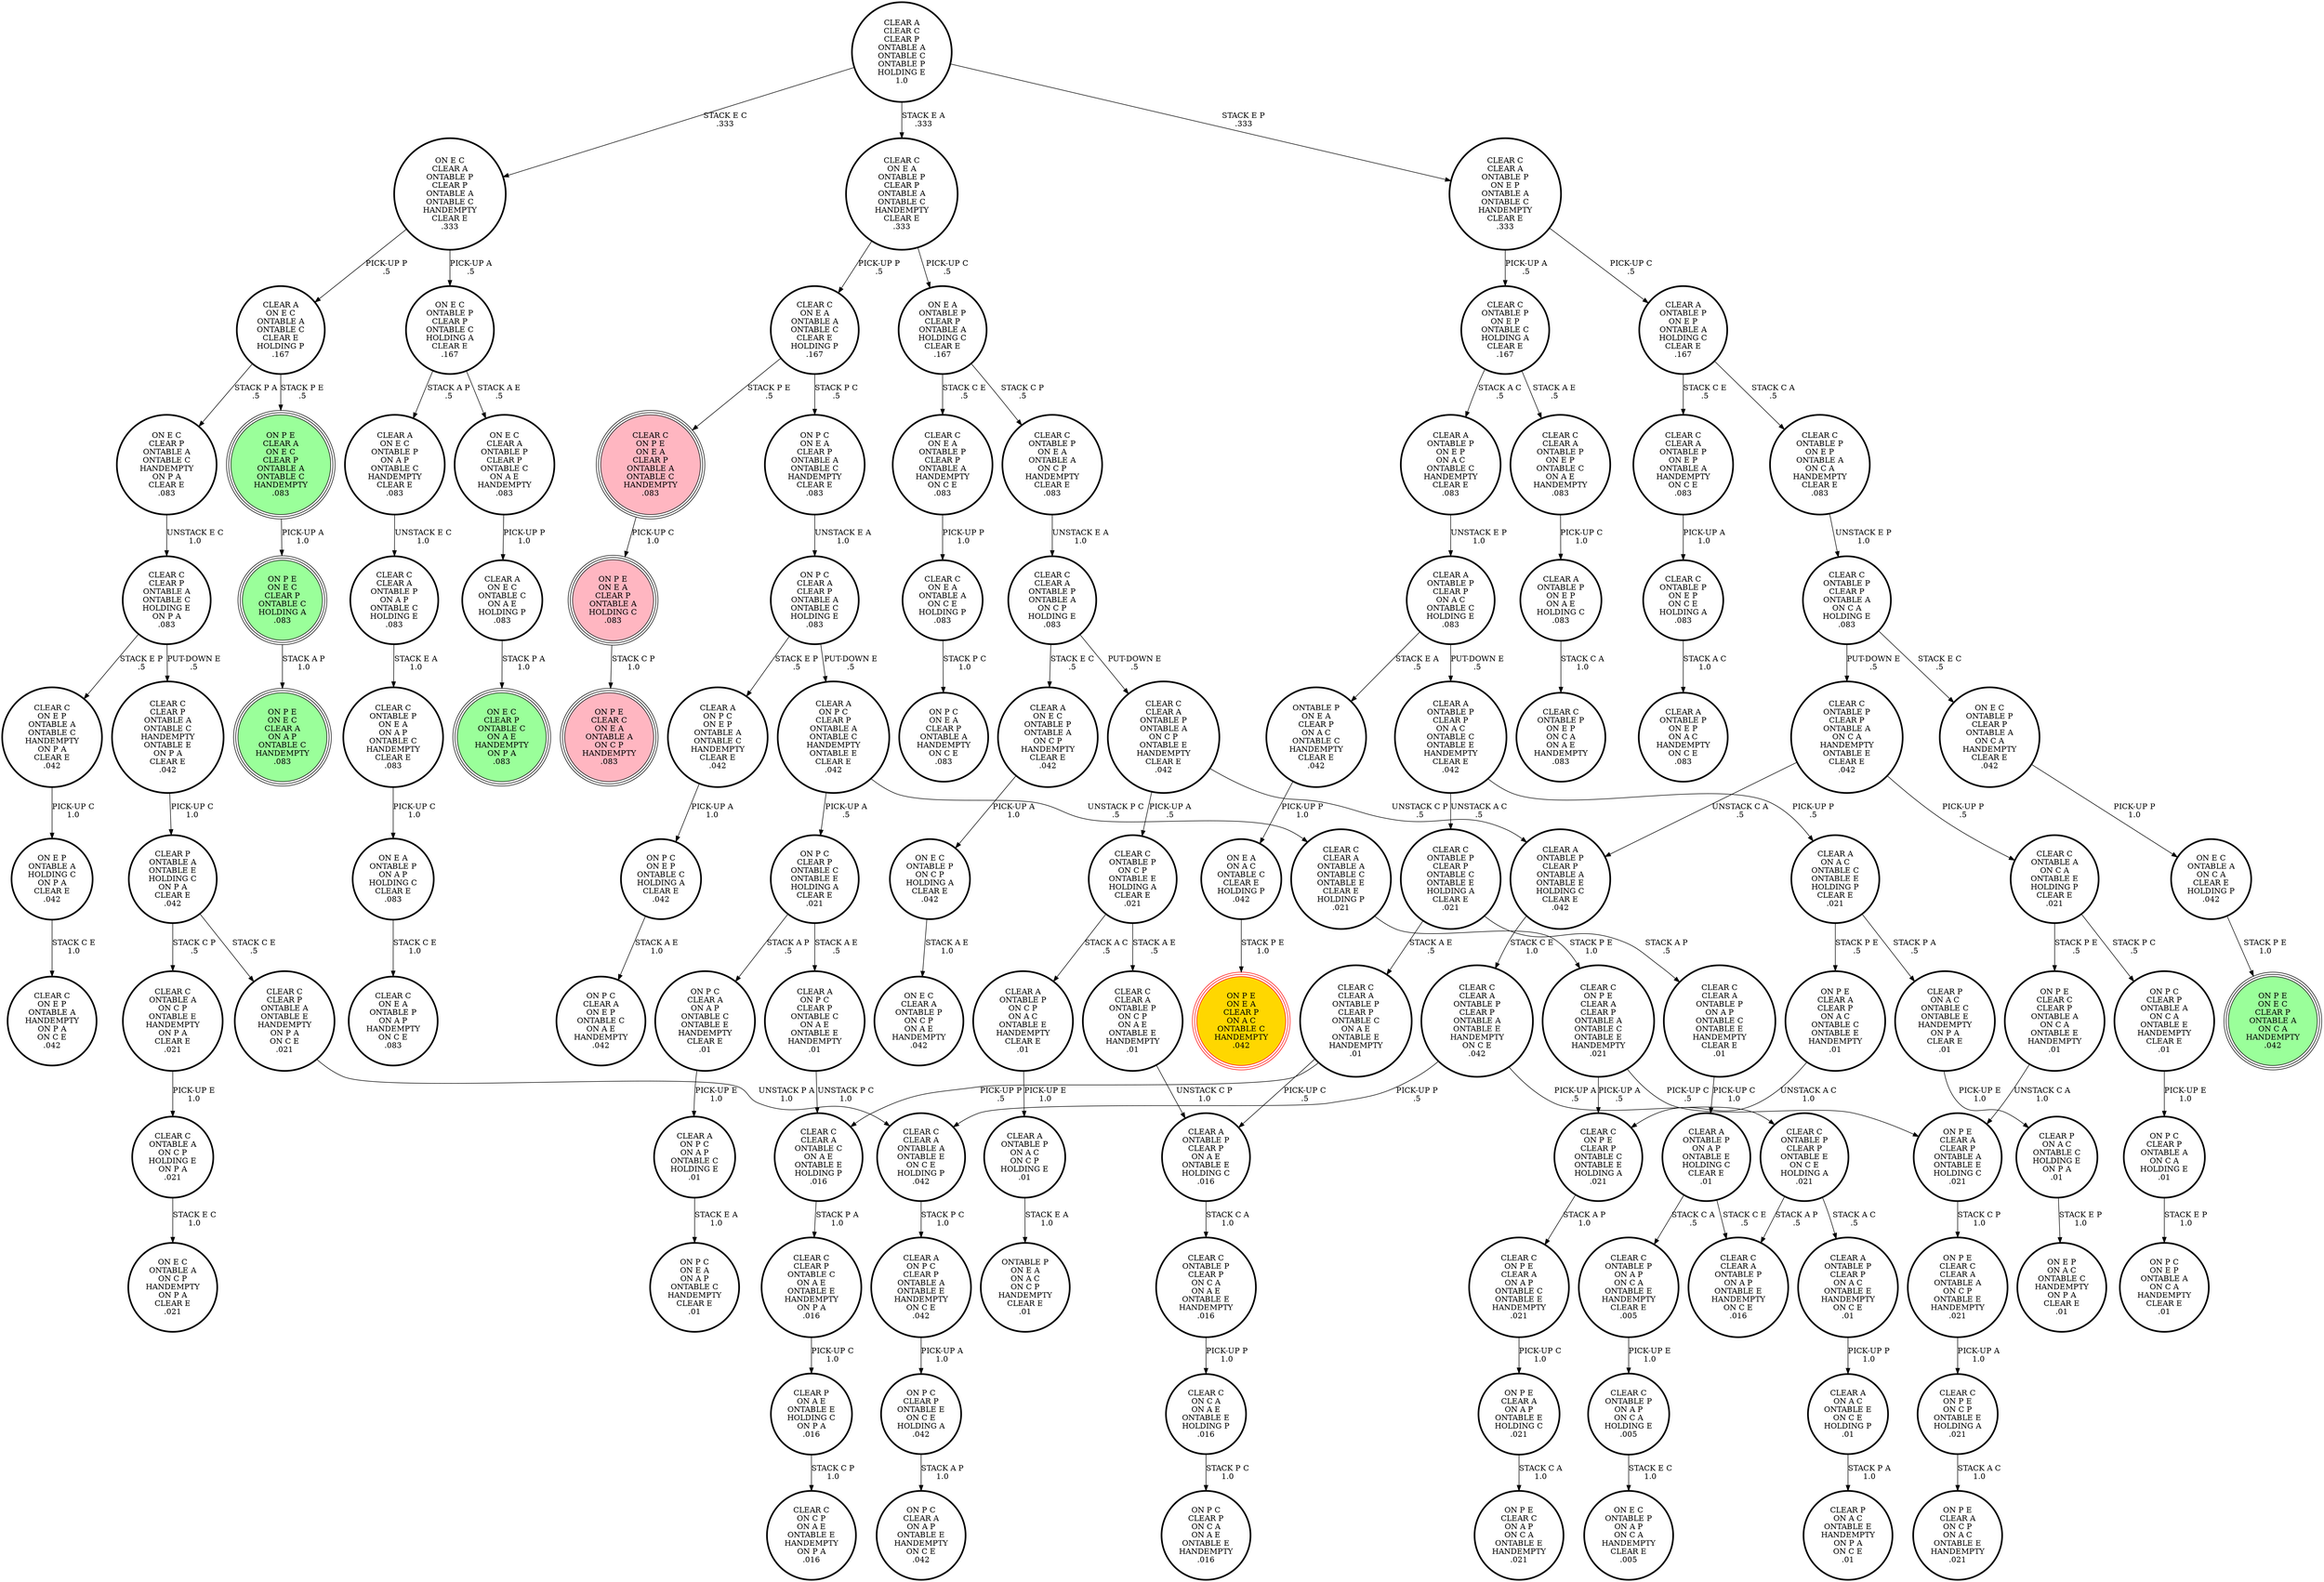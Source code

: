 digraph {
"CLEAR C\nONTABLE P\nON E P\nONTABLE C\nHOLDING A\nCLEAR E\n.167\n" -> "CLEAR A\nONTABLE P\nON E P\nON A C\nONTABLE C\nHANDEMPTY\nCLEAR E\n.083\n"[label="STACK A C\n.5\n"];
"CLEAR C\nONTABLE P\nON E P\nONTABLE C\nHOLDING A\nCLEAR E\n.167\n" -> "CLEAR C\nCLEAR A\nONTABLE P\nON E P\nONTABLE C\nON A E\nHANDEMPTY\n.083\n"[label="STACK A E\n.5\n"];
"CLEAR C\nCLEAR P\nONTABLE C\nON A E\nONTABLE E\nHANDEMPTY\nON P A\n.016\n" -> "CLEAR P\nON A E\nONTABLE E\nHOLDING C\nON P A\n.016\n"[label="PICK-UP C\n1.0\n"];
"ON E C\nCLEAR A\nONTABLE P\nCLEAR P\nONTABLE A\nONTABLE C\nHANDEMPTY\nCLEAR E\n.333\n" -> "CLEAR A\nON E C\nONTABLE A\nONTABLE C\nCLEAR E\nHOLDING P\n.167\n"[label="PICK-UP P\n.5\n"];
"ON E C\nCLEAR A\nONTABLE P\nCLEAR P\nONTABLE A\nONTABLE C\nHANDEMPTY\nCLEAR E\n.333\n" -> "ON E C\nONTABLE P\nCLEAR P\nONTABLE C\nHOLDING A\nCLEAR E\n.167\n"[label="PICK-UP A\n.5\n"];
"CLEAR A\nONTABLE P\nON E P\nONTABLE A\nHOLDING C\nCLEAR E\n.167\n" -> "CLEAR C\nCLEAR A\nONTABLE P\nON E P\nONTABLE A\nHANDEMPTY\nON C E\n.083\n"[label="STACK C E\n.5\n"];
"CLEAR A\nONTABLE P\nON E P\nONTABLE A\nHOLDING C\nCLEAR E\n.167\n" -> "CLEAR C\nONTABLE P\nON E P\nONTABLE A\nON C A\nHANDEMPTY\nCLEAR E\n.083\n"[label="STACK C A\n.5\n"];
"CLEAR C\nCLEAR A\nONTABLE P\nON E P\nONTABLE C\nON A E\nHANDEMPTY\n.083\n" -> "CLEAR A\nONTABLE P\nON E P\nON A E\nHOLDING C\n.083\n"[label="PICK-UP C\n1.0\n"];
"CLEAR C\nCLEAR P\nONTABLE A\nONTABLE C\nHANDEMPTY\nONTABLE E\nON P A\nCLEAR E\n.042\n" -> "CLEAR P\nONTABLE A\nONTABLE E\nHOLDING C\nON P A\nCLEAR E\n.042\n"[label="PICK-UP C\n1.0\n"];
"ON P E\nCLEAR A\nCLEAR P\nON A C\nONTABLE C\nONTABLE E\nHANDEMPTY\n.01\n" -> "CLEAR C\nON P E\nCLEAR P\nONTABLE C\nONTABLE E\nHOLDING A\n.021\n"[label="UNSTACK A C\n1.0\n"];
"CLEAR C\nONTABLE P\nON C P\nONTABLE E\nHOLDING A\nCLEAR E\n.021\n" -> "CLEAR C\nCLEAR A\nONTABLE P\nON C P\nON A E\nONTABLE E\nHANDEMPTY\n.01\n"[label="STACK A E\n.5\n"];
"CLEAR C\nONTABLE P\nON C P\nONTABLE E\nHOLDING A\nCLEAR E\n.021\n" -> "CLEAR A\nONTABLE P\nON C P\nON A C\nONTABLE E\nHANDEMPTY\nCLEAR E\n.01\n"[label="STACK A C\n.5\n"];
"CLEAR C\nONTABLE P\nON E P\nON C E\nHOLDING A\n.083\n" -> "CLEAR A\nONTABLE P\nON E P\nON A C\nHANDEMPTY\nON C E\n.083\n"[label="STACK A C\n1.0\n"];
"ON P E\nCLEAR A\nCLEAR P\nONTABLE A\nONTABLE E\nHOLDING C\n.021\n" -> "ON P E\nCLEAR C\nCLEAR A\nONTABLE A\nON C P\nONTABLE E\nHANDEMPTY\n.021\n"[label="STACK C P\n1.0\n"];
"CLEAR A\nONTABLE P\nCLEAR P\nON A E\nONTABLE E\nHOLDING C\n.016\n" -> "CLEAR C\nONTABLE P\nCLEAR P\nON C A\nON A E\nONTABLE E\nHANDEMPTY\n.016\n"[label="STACK C A\n1.0\n"];
"CLEAR A\nONTABLE P\nCLEAR P\nON A C\nONTABLE C\nHOLDING E\n.083\n" -> "ONTABLE P\nON E A\nCLEAR P\nON A C\nONTABLE C\nHANDEMPTY\nCLEAR E\n.042\n"[label="STACK E A\n.5\n"];
"CLEAR A\nONTABLE P\nCLEAR P\nON A C\nONTABLE C\nHOLDING E\n.083\n" -> "CLEAR A\nONTABLE P\nCLEAR P\nON A C\nONTABLE C\nONTABLE E\nHANDEMPTY\nCLEAR E\n.042\n"[label="PUT-DOWN E\n.5\n"];
"CLEAR C\nONTABLE A\nON C A\nONTABLE E\nHOLDING P\nCLEAR E\n.021\n" -> "ON P E\nCLEAR C\nCLEAR P\nONTABLE A\nON C A\nONTABLE E\nHANDEMPTY\n.01\n"[label="STACK P E\n.5\n"];
"CLEAR C\nONTABLE A\nON C A\nONTABLE E\nHOLDING P\nCLEAR E\n.021\n" -> "ON P C\nCLEAR P\nONTABLE A\nON C A\nONTABLE E\nHANDEMPTY\nCLEAR E\n.01\n"[label="STACK P C\n.5\n"];
"CLEAR C\nONTABLE P\nCLEAR P\nONTABLE E\nON C E\nHOLDING A\n.021\n" -> "CLEAR C\nCLEAR A\nONTABLE P\nON A P\nONTABLE E\nHANDEMPTY\nON C E\n.016\n"[label="STACK A P\n.5\n"];
"CLEAR C\nONTABLE P\nCLEAR P\nONTABLE E\nON C E\nHOLDING A\n.021\n" -> "CLEAR A\nONTABLE P\nCLEAR P\nON A C\nONTABLE E\nHANDEMPTY\nON C E\n.01\n"[label="STACK A C\n.5\n"];
"CLEAR C\nONTABLE P\nCLEAR P\nONTABLE A\nON C A\nHOLDING E\n.083\n" -> "ON E C\nONTABLE P\nCLEAR P\nONTABLE A\nON C A\nHANDEMPTY\nCLEAR E\n.042\n"[label="STACK E C\n.5\n"];
"CLEAR C\nONTABLE P\nCLEAR P\nONTABLE A\nON C A\nHOLDING E\n.083\n" -> "CLEAR C\nONTABLE P\nCLEAR P\nONTABLE A\nON C A\nHANDEMPTY\nONTABLE E\nCLEAR E\n.042\n"[label="PUT-DOWN E\n.5\n"];
"CLEAR C\nONTABLE A\nON C P\nHOLDING E\nON P A\n.021\n" -> "ON E C\nONTABLE A\nON C P\nHANDEMPTY\nON P A\nCLEAR E\n.021\n"[label="STACK E C\n1.0\n"];
"CLEAR C\nCLEAR A\nONTABLE P\nCLEAR P\nONTABLE C\nON A E\nONTABLE E\nHANDEMPTY\n.01\n" -> "CLEAR A\nONTABLE P\nCLEAR P\nON A E\nONTABLE E\nHOLDING C\n.016\n"[label="PICK-UP C\n.5\n"];
"CLEAR C\nCLEAR A\nONTABLE P\nCLEAR P\nONTABLE C\nON A E\nONTABLE E\nHANDEMPTY\n.01\n" -> "CLEAR C\nCLEAR A\nONTABLE C\nON A E\nONTABLE E\nHOLDING P\n.016\n"[label="PICK-UP P\n.5\n"];
"ON P C\nCLEAR P\nONTABLE C\nONTABLE E\nHOLDING A\nCLEAR E\n.021\n" -> "CLEAR A\nON P C\nCLEAR P\nONTABLE C\nON A E\nONTABLE E\nHANDEMPTY\n.01\n"[label="STACK A E\n.5\n"];
"ON P C\nCLEAR P\nONTABLE C\nONTABLE E\nHOLDING A\nCLEAR E\n.021\n" -> "ON P C\nCLEAR A\nON A P\nONTABLE C\nONTABLE E\nHANDEMPTY\nCLEAR E\n.01\n"[label="STACK A P\n.5\n"];
"CLEAR C\nCLEAR A\nONTABLE P\nON E P\nONTABLE A\nHANDEMPTY\nON C E\n.083\n" -> "CLEAR C\nONTABLE P\nON E P\nON C E\nHOLDING A\n.083\n"[label="PICK-UP A\n1.0\n"];
"CLEAR C\nONTABLE P\nCLEAR P\nONTABLE A\nON C A\nHANDEMPTY\nONTABLE E\nCLEAR E\n.042\n" -> "CLEAR A\nONTABLE P\nCLEAR P\nONTABLE A\nONTABLE E\nHOLDING C\nCLEAR E\n.042\n"[label="UNSTACK C A\n.5\n"];
"CLEAR C\nONTABLE P\nCLEAR P\nONTABLE A\nON C A\nHANDEMPTY\nONTABLE E\nCLEAR E\n.042\n" -> "CLEAR C\nONTABLE A\nON C A\nONTABLE E\nHOLDING P\nCLEAR E\n.021\n"[label="PICK-UP P\n.5\n"];
"ON P E\nON E C\nCLEAR P\nONTABLE C\nHOLDING A\n.083\n" -> "ON P E\nON E C\nCLEAR A\nON A P\nONTABLE C\nHANDEMPTY\n.083\n"[label="STACK A P\n1.0\n"];
"CLEAR A\nONTABLE P\nCLEAR P\nONTABLE A\nONTABLE E\nHOLDING C\nCLEAR E\n.042\n" -> "CLEAR C\nCLEAR A\nONTABLE P\nCLEAR P\nONTABLE A\nONTABLE E\nHANDEMPTY\nON C E\n.042\n"[label="STACK C E\n1.0\n"];
"CLEAR A\nONTABLE P\nON A P\nONTABLE E\nHOLDING C\nCLEAR E\n.01\n" -> "CLEAR C\nONTABLE P\nON A P\nON C A\nONTABLE E\nHANDEMPTY\nCLEAR E\n.005\n"[label="STACK C A\n.5\n"];
"CLEAR A\nONTABLE P\nON A P\nONTABLE E\nHOLDING C\nCLEAR E\n.01\n" -> "CLEAR C\nCLEAR A\nONTABLE P\nON A P\nONTABLE E\nHANDEMPTY\nON C E\n.016\n"[label="STACK C E\n.5\n"];
"CLEAR A\nONTABLE P\nCLEAR P\nON A C\nONTABLE C\nONTABLE E\nHANDEMPTY\nCLEAR E\n.042\n" -> "CLEAR C\nONTABLE P\nCLEAR P\nONTABLE C\nONTABLE E\nHOLDING A\nCLEAR E\n.021\n"[label="UNSTACK A C\n.5\n"];
"CLEAR A\nONTABLE P\nCLEAR P\nON A C\nONTABLE C\nONTABLE E\nHANDEMPTY\nCLEAR E\n.042\n" -> "CLEAR A\nON A C\nONTABLE C\nONTABLE E\nHOLDING P\nCLEAR E\n.021\n"[label="PICK-UP P\n.5\n"];
"ON E C\nONTABLE P\nCLEAR P\nONTABLE C\nHOLDING A\nCLEAR E\n.167\n" -> "CLEAR A\nON E C\nONTABLE P\nON A P\nONTABLE C\nHANDEMPTY\nCLEAR E\n.083\n"[label="STACK A P\n.5\n"];
"ON E C\nONTABLE P\nCLEAR P\nONTABLE C\nHOLDING A\nCLEAR E\n.167\n" -> "ON E C\nCLEAR A\nONTABLE P\nCLEAR P\nONTABLE C\nON A E\nHANDEMPTY\n.083\n"[label="STACK A E\n.5\n"];
"CLEAR C\nONTABLE P\nON A P\nON C A\nHOLDING E\n.005\n" -> "ON E C\nONTABLE P\nON A P\nON C A\nHANDEMPTY\nCLEAR E\n.005\n"[label="STACK E C\n1.0\n"];
"CLEAR A\nONTABLE P\nCLEAR P\nON A C\nONTABLE E\nHANDEMPTY\nON C E\n.01\n" -> "CLEAR A\nON A C\nONTABLE E\nON C E\nHOLDING P\n.01\n"[label="PICK-UP P\n1.0\n"];
"CLEAR C\nON E A\nONTABLE A\nONTABLE C\nCLEAR E\nHOLDING P\n.167\n" -> "CLEAR C\nON P E\nON E A\nCLEAR P\nONTABLE A\nONTABLE C\nHANDEMPTY\n.083\n"[label="STACK P E\n.5\n"];
"CLEAR C\nON E A\nONTABLE A\nONTABLE C\nCLEAR E\nHOLDING P\n.167\n" -> "ON P C\nON E A\nCLEAR P\nONTABLE A\nONTABLE C\nHANDEMPTY\nCLEAR E\n.083\n"[label="STACK P C\n.5\n"];
"ON P C\nCLEAR A\nON A P\nONTABLE C\nONTABLE E\nHANDEMPTY\nCLEAR E\n.01\n" -> "CLEAR A\nON P C\nON A P\nONTABLE C\nHOLDING E\n.01\n"[label="PICK-UP E\n1.0\n"];
"CLEAR C\nON P E\nON C P\nONTABLE E\nHOLDING A\n.021\n" -> "ON P E\nCLEAR A\nON C P\nON A C\nONTABLE E\nHANDEMPTY\n.021\n"[label="STACK A C\n1.0\n"];
"ON P E\nCLEAR A\nON A P\nONTABLE E\nHOLDING C\n.021\n" -> "ON P E\nCLEAR C\nON A P\nON C A\nONTABLE E\nHANDEMPTY\n.021\n"[label="STACK C A\n1.0\n"];
"CLEAR A\nON E C\nONTABLE P\nONTABLE A\nON C P\nHANDEMPTY\nCLEAR E\n.042\n" -> "ON E C\nONTABLE P\nON C P\nHOLDING A\nCLEAR E\n.042\n"[label="PICK-UP A\n1.0\n"];
"ON P E\nON E A\nCLEAR P\nONTABLE A\nHOLDING C\n.083\n" -> "ON P E\nCLEAR C\nON E A\nONTABLE A\nON C P\nHANDEMPTY\n.083\n"[label="STACK C P\n1.0\n"];
"CLEAR P\nONTABLE A\nONTABLE E\nHOLDING C\nON P A\nCLEAR E\n.042\n" -> "CLEAR C\nCLEAR P\nONTABLE A\nONTABLE E\nHANDEMPTY\nON P A\nON C E\n.021\n"[label="STACK C E\n.5\n"];
"CLEAR P\nONTABLE A\nONTABLE E\nHOLDING C\nON P A\nCLEAR E\n.042\n" -> "CLEAR C\nONTABLE A\nON C P\nONTABLE E\nHANDEMPTY\nON P A\nCLEAR E\n.021\n"[label="STACK C P\n.5\n"];
"CLEAR C\nON E A\nONTABLE P\nCLEAR P\nONTABLE A\nHANDEMPTY\nON C E\n.083\n" -> "CLEAR C\nON E A\nONTABLE A\nON C E\nHOLDING P\n.083\n"[label="PICK-UP P\n1.0\n"];
"CLEAR C\nCLEAR A\nONTABLE A\nONTABLE E\nON C E\nHOLDING P\n.042\n" -> "CLEAR A\nON P C\nCLEAR P\nONTABLE A\nONTABLE E\nHANDEMPTY\nON C E\n.042\n"[label="STACK P C\n1.0\n"];
"CLEAR C\nCLEAR A\nONTABLE P\nCLEAR P\nONTABLE A\nONTABLE E\nHANDEMPTY\nON C E\n.042\n" -> "CLEAR C\nCLEAR A\nONTABLE A\nONTABLE E\nON C E\nHOLDING P\n.042\n"[label="PICK-UP P\n.5\n"];
"CLEAR C\nCLEAR A\nONTABLE P\nCLEAR P\nONTABLE A\nONTABLE E\nHANDEMPTY\nON C E\n.042\n" -> "CLEAR C\nONTABLE P\nCLEAR P\nONTABLE E\nON C E\nHOLDING A\n.021\n"[label="PICK-UP A\n.5\n"];
"CLEAR C\nONTABLE P\nON A P\nON C A\nONTABLE E\nHANDEMPTY\nCLEAR E\n.005\n" -> "CLEAR C\nONTABLE P\nON A P\nON C A\nHOLDING E\n.005\n"[label="PICK-UP E\n1.0\n"];
"CLEAR A\nON P C\nON E P\nONTABLE A\nONTABLE C\nHANDEMPTY\nCLEAR E\n.042\n" -> "ON P C\nON E P\nONTABLE C\nHOLDING A\nCLEAR E\n.042\n"[label="PICK-UP A\n1.0\n"];
"CLEAR C\nCLEAR A\nONTABLE P\nONTABLE A\nON C P\nONTABLE E\nHANDEMPTY\nCLEAR E\n.042\n" -> "CLEAR A\nONTABLE P\nCLEAR P\nONTABLE A\nONTABLE E\nHOLDING C\nCLEAR E\n.042\n"[label="UNSTACK C P\n.5\n"];
"CLEAR C\nCLEAR A\nONTABLE P\nONTABLE A\nON C P\nONTABLE E\nHANDEMPTY\nCLEAR E\n.042\n" -> "CLEAR C\nONTABLE P\nON C P\nONTABLE E\nHOLDING A\nCLEAR E\n.021\n"[label="PICK-UP A\n.5\n"];
"CLEAR P\nON A E\nONTABLE E\nHOLDING C\nON P A\n.016\n" -> "CLEAR C\nON C P\nON A E\nONTABLE E\nHANDEMPTY\nON P A\n.016\n"[label="STACK C P\n1.0\n"];
"CLEAR C\nCLEAR P\nONTABLE A\nONTABLE C\nHOLDING E\nON P A\n.083\n" -> "CLEAR C\nCLEAR P\nONTABLE A\nONTABLE C\nHANDEMPTY\nONTABLE E\nON P A\nCLEAR E\n.042\n"[label="PUT-DOWN E\n.5\n"];
"CLEAR C\nCLEAR P\nONTABLE A\nONTABLE C\nHOLDING E\nON P A\n.083\n" -> "CLEAR C\nON E P\nONTABLE A\nONTABLE C\nHANDEMPTY\nON P A\nCLEAR E\n.042\n"[label="STACK E P\n.5\n"];
"CLEAR C\nON E P\nONTABLE A\nONTABLE C\nHANDEMPTY\nON P A\nCLEAR E\n.042\n" -> "ON E P\nONTABLE A\nHOLDING C\nON P A\nCLEAR E\n.042\n"[label="PICK-UP C\n1.0\n"];
"CLEAR C\nCLEAR A\nONTABLE P\nON C P\nON A E\nONTABLE E\nHANDEMPTY\n.01\n" -> "CLEAR A\nONTABLE P\nCLEAR P\nON A E\nONTABLE E\nHOLDING C\n.016\n"[label="UNSTACK C P\n1.0\n"];
"CLEAR A\nONTABLE P\nON C P\nON A C\nONTABLE E\nHANDEMPTY\nCLEAR E\n.01\n" -> "CLEAR A\nONTABLE P\nON A C\nON C P\nHOLDING E\n.01\n"[label="PICK-UP E\n1.0\n"];
"CLEAR C\nON P E\nCLEAR P\nONTABLE C\nONTABLE E\nHOLDING A\n.021\n" -> "CLEAR C\nON P E\nCLEAR A\nON A P\nONTABLE C\nONTABLE E\nHANDEMPTY\n.021\n"[label="STACK A P\n1.0\n"];
"ON P E\nCLEAR C\nCLEAR A\nONTABLE A\nON C P\nONTABLE E\nHANDEMPTY\n.021\n" -> "CLEAR C\nON P E\nON C P\nONTABLE E\nHOLDING A\n.021\n"[label="PICK-UP A\n1.0\n"];
"CLEAR A\nONTABLE P\nON E P\nON A E\nHOLDING C\n.083\n" -> "CLEAR C\nONTABLE P\nON E P\nON C A\nON A E\nHANDEMPTY\n.083\n"[label="STACK C A\n1.0\n"];
"CLEAR C\nONTABLE P\nON E A\nONTABLE A\nON C P\nHANDEMPTY\nCLEAR E\n.083\n" -> "CLEAR C\nCLEAR A\nONTABLE P\nONTABLE A\nON C P\nHOLDING E\n.083\n"[label="UNSTACK E A\n1.0\n"];
"CLEAR P\nON A C\nONTABLE C\nONTABLE E\nHANDEMPTY\nON P A\nCLEAR E\n.01\n" -> "CLEAR P\nON A C\nONTABLE C\nHOLDING E\nON P A\n.01\n"[label="PICK-UP E\n1.0\n"];
"ONTABLE P\nON E A\nCLEAR P\nON A C\nONTABLE C\nHANDEMPTY\nCLEAR E\n.042\n" -> "ON E A\nON A C\nONTABLE C\nCLEAR E\nHOLDING P\n.042\n"[label="PICK-UP P\n1.0\n"];
"CLEAR A\nONTABLE P\nON A C\nON C P\nHOLDING E\n.01\n" -> "ONTABLE P\nON E A\nON A C\nON C P\nHANDEMPTY\nCLEAR E\n.01\n"[label="STACK E A\n1.0\n"];
"ON E C\nONTABLE P\nON C P\nHOLDING A\nCLEAR E\n.042\n" -> "ON E C\nCLEAR A\nONTABLE P\nON C P\nON A E\nHANDEMPTY\n.042\n"[label="STACK A E\n1.0\n"];
"CLEAR A\nON E C\nONTABLE C\nON A E\nHOLDING P\n.083\n" -> "ON E C\nCLEAR P\nONTABLE C\nON A E\nHANDEMPTY\nON P A\n.083\n"[label="STACK P A\n1.0\n"];
"CLEAR C\nONTABLE P\nCLEAR P\nONTABLE C\nONTABLE E\nHOLDING A\nCLEAR E\n.021\n" -> "CLEAR C\nCLEAR A\nONTABLE P\nCLEAR P\nONTABLE C\nON A E\nONTABLE E\nHANDEMPTY\n.01\n"[label="STACK A E\n.5\n"];
"CLEAR C\nONTABLE P\nCLEAR P\nONTABLE C\nONTABLE E\nHOLDING A\nCLEAR E\n.021\n" -> "CLEAR C\nCLEAR A\nONTABLE P\nON A P\nONTABLE C\nONTABLE E\nHANDEMPTY\nCLEAR E\n.01\n"[label="STACK A P\n.5\n"];
"ON E C\nCLEAR P\nONTABLE A\nONTABLE C\nHANDEMPTY\nON P A\nCLEAR E\n.083\n" -> "CLEAR C\nCLEAR P\nONTABLE A\nONTABLE C\nHOLDING E\nON P A\n.083\n"[label="UNSTACK E C\n1.0\n"];
"ON E P\nONTABLE A\nHOLDING C\nON P A\nCLEAR E\n.042\n" -> "CLEAR C\nON E P\nONTABLE A\nHANDEMPTY\nON P A\nON C E\n.042\n"[label="STACK C E\n1.0\n"];
"ON P E\nCLEAR A\nON E C\nCLEAR P\nONTABLE A\nONTABLE C\nHANDEMPTY\n.083\n" -> "ON P E\nON E C\nCLEAR P\nONTABLE C\nHOLDING A\n.083\n"[label="PICK-UP A\n1.0\n"];
"CLEAR C\nON P E\nCLEAR A\nON A P\nONTABLE C\nONTABLE E\nHANDEMPTY\n.021\n" -> "ON P E\nCLEAR A\nON A P\nONTABLE E\nHOLDING C\n.021\n"[label="PICK-UP C\n1.0\n"];
"CLEAR C\nCLEAR P\nONTABLE A\nONTABLE E\nHANDEMPTY\nON P A\nON C E\n.021\n" -> "CLEAR C\nCLEAR A\nONTABLE A\nONTABLE E\nON C E\nHOLDING P\n.042\n"[label="UNSTACK P A\n1.0\n"];
"ON E A\nONTABLE P\nON A P\nHOLDING C\nCLEAR E\n.083\n" -> "CLEAR C\nON E A\nONTABLE P\nON A P\nHANDEMPTY\nON C E\n.083\n"[label="STACK C E\n1.0\n"];
"CLEAR C\nON E A\nONTABLE A\nON C E\nHOLDING P\n.083\n" -> "ON P C\nON E A\nCLEAR P\nONTABLE A\nHANDEMPTY\nON C E\n.083\n"[label="STACK P C\n1.0\n"];
"CLEAR C\nCLEAR A\nONTABLE P\nON A P\nONTABLE C\nHOLDING E\n.083\n" -> "CLEAR C\nONTABLE P\nON E A\nON A P\nONTABLE C\nHANDEMPTY\nCLEAR E\n.083\n"[label="STACK E A\n1.0\n"];
"CLEAR A\nON E C\nONTABLE A\nONTABLE C\nCLEAR E\nHOLDING P\n.167\n" -> "ON P E\nCLEAR A\nON E C\nCLEAR P\nONTABLE A\nONTABLE C\nHANDEMPTY\n.083\n"[label="STACK P E\n.5\n"];
"CLEAR A\nON E C\nONTABLE A\nONTABLE C\nCLEAR E\nHOLDING P\n.167\n" -> "ON E C\nCLEAR P\nONTABLE A\nONTABLE C\nHANDEMPTY\nON P A\nCLEAR E\n.083\n"[label="STACK P A\n.5\n"];
"ON P E\nCLEAR C\nCLEAR P\nONTABLE A\nON C A\nONTABLE E\nHANDEMPTY\n.01\n" -> "ON P E\nCLEAR A\nCLEAR P\nONTABLE A\nONTABLE E\nHOLDING C\n.021\n"[label="UNSTACK C A\n1.0\n"];
"ON P C\nCLEAR P\nONTABLE E\nON C E\nHOLDING A\n.042\n" -> "ON P C\nCLEAR A\nON A P\nONTABLE E\nHANDEMPTY\nON C E\n.042\n"[label="STACK A P\n1.0\n"];
"ON E C\nONTABLE P\nCLEAR P\nONTABLE A\nON C A\nHANDEMPTY\nCLEAR E\n.042\n" -> "ON E C\nONTABLE A\nON C A\nCLEAR E\nHOLDING P\n.042\n"[label="PICK-UP P\n1.0\n"];
"CLEAR C\nCLEAR A\nONTABLE P\nONTABLE A\nON C P\nHOLDING E\n.083\n" -> "CLEAR A\nON E C\nONTABLE P\nONTABLE A\nON C P\nHANDEMPTY\nCLEAR E\n.042\n"[label="STACK E C\n.5\n"];
"CLEAR C\nCLEAR A\nONTABLE P\nONTABLE A\nON C P\nHOLDING E\n.083\n" -> "CLEAR C\nCLEAR A\nONTABLE P\nONTABLE A\nON C P\nONTABLE E\nHANDEMPTY\nCLEAR E\n.042\n"[label="PUT-DOWN E\n.5\n"];
"ON P C\nCLEAR P\nONTABLE A\nON C A\nHOLDING E\n.01\n" -> "ON P C\nON E P\nONTABLE A\nON C A\nHANDEMPTY\nCLEAR E\n.01\n"[label="STACK E P\n1.0\n"];
"CLEAR C\nCLEAR A\nONTABLE C\nON A E\nONTABLE E\nHOLDING P\n.016\n" -> "CLEAR C\nCLEAR P\nONTABLE C\nON A E\nONTABLE E\nHANDEMPTY\nON P A\n.016\n"[label="STACK P A\n1.0\n"];
"CLEAR C\nON E A\nONTABLE P\nCLEAR P\nONTABLE A\nONTABLE C\nHANDEMPTY\nCLEAR E\n.333\n" -> "CLEAR C\nON E A\nONTABLE A\nONTABLE C\nCLEAR E\nHOLDING P\n.167\n"[label="PICK-UP P\n.5\n"];
"CLEAR C\nON E A\nONTABLE P\nCLEAR P\nONTABLE A\nONTABLE C\nHANDEMPTY\nCLEAR E\n.333\n" -> "ON E A\nONTABLE P\nCLEAR P\nONTABLE A\nHOLDING C\nCLEAR E\n.167\n"[label="PICK-UP C\n.5\n"];
"CLEAR A\nONTABLE P\nON E P\nON A C\nONTABLE C\nHANDEMPTY\nCLEAR E\n.083\n" -> "CLEAR A\nONTABLE P\nCLEAR P\nON A C\nONTABLE C\nHOLDING E\n.083\n"[label="UNSTACK E P\n1.0\n"];
"CLEAR C\nON P E\nON E A\nCLEAR P\nONTABLE A\nONTABLE C\nHANDEMPTY\n.083\n" -> "ON P E\nON E A\nCLEAR P\nONTABLE A\nHOLDING C\n.083\n"[label="PICK-UP C\n1.0\n"];
"ON E A\nONTABLE P\nCLEAR P\nONTABLE A\nHOLDING C\nCLEAR E\n.167\n" -> "CLEAR C\nONTABLE P\nON E A\nONTABLE A\nON C P\nHANDEMPTY\nCLEAR E\n.083\n"[label="STACK C P\n.5\n"];
"ON E A\nONTABLE P\nCLEAR P\nONTABLE A\nHOLDING C\nCLEAR E\n.167\n" -> "CLEAR C\nON E A\nONTABLE P\nCLEAR P\nONTABLE A\nHANDEMPTY\nON C E\n.083\n"[label="STACK C E\n.5\n"];
"CLEAR P\nON A C\nONTABLE C\nHOLDING E\nON P A\n.01\n" -> "ON E P\nON A C\nONTABLE C\nHANDEMPTY\nON P A\nCLEAR E\n.01\n"[label="STACK E P\n1.0\n"];
"ON P C\nON E A\nCLEAR P\nONTABLE A\nONTABLE C\nHANDEMPTY\nCLEAR E\n.083\n" -> "ON P C\nCLEAR A\nCLEAR P\nONTABLE A\nONTABLE C\nHOLDING E\n.083\n"[label="UNSTACK E A\n1.0\n"];
"CLEAR A\nON P C\nCLEAR P\nONTABLE A\nONTABLE C\nHANDEMPTY\nONTABLE E\nCLEAR E\n.042\n" -> "CLEAR C\nCLEAR A\nONTABLE A\nONTABLE C\nONTABLE E\nCLEAR E\nHOLDING P\n.021\n"[label="UNSTACK P C\n.5\n"];
"CLEAR A\nON P C\nCLEAR P\nONTABLE A\nONTABLE C\nHANDEMPTY\nONTABLE E\nCLEAR E\n.042\n" -> "ON P C\nCLEAR P\nONTABLE C\nONTABLE E\nHOLDING A\nCLEAR E\n.021\n"[label="PICK-UP A\n.5\n"];
"CLEAR C\nCLEAR A\nONTABLE P\nON A P\nONTABLE C\nONTABLE E\nHANDEMPTY\nCLEAR E\n.01\n" -> "CLEAR A\nONTABLE P\nON A P\nONTABLE E\nHOLDING C\nCLEAR E\n.01\n"[label="PICK-UP C\n1.0\n"];
"CLEAR A\nON A C\nONTABLE E\nON C E\nHOLDING P\n.01\n" -> "CLEAR P\nON A C\nONTABLE E\nHANDEMPTY\nON P A\nON C E\n.01\n"[label="STACK P A\n1.0\n"];
"ON E C\nCLEAR A\nONTABLE P\nCLEAR P\nONTABLE C\nON A E\nHANDEMPTY\n.083\n" -> "CLEAR A\nON E C\nONTABLE C\nON A E\nHOLDING P\n.083\n"[label="PICK-UP P\n1.0\n"];
"CLEAR A\nON P C\nCLEAR P\nONTABLE C\nON A E\nONTABLE E\nHANDEMPTY\n.01\n" -> "CLEAR C\nCLEAR A\nONTABLE C\nON A E\nONTABLE E\nHOLDING P\n.016\n"[label="UNSTACK P C\n1.0\n"];
"CLEAR C\nON C A\nON A E\nONTABLE E\nHOLDING P\n.016\n" -> "ON P C\nCLEAR P\nON C A\nON A E\nONTABLE E\nHANDEMPTY\n.016\n"[label="STACK P C\n1.0\n"];
"CLEAR C\nCLEAR A\nONTABLE A\nONTABLE C\nONTABLE E\nCLEAR E\nHOLDING P\n.021\n" -> "CLEAR C\nON P E\nCLEAR A\nCLEAR P\nONTABLE A\nONTABLE C\nONTABLE E\nHANDEMPTY\n.021\n"[label="STACK P E\n1.0\n"];
"CLEAR A\nCLEAR C\nCLEAR P\nONTABLE A\nONTABLE C\nONTABLE P\nHOLDING E\n1.0\n" -> "CLEAR C\nON E A\nONTABLE P\nCLEAR P\nONTABLE A\nONTABLE C\nHANDEMPTY\nCLEAR E\n.333\n"[label="STACK E A\n.333\n"];
"CLEAR A\nCLEAR C\nCLEAR P\nONTABLE A\nONTABLE C\nONTABLE P\nHOLDING E\n1.0\n" -> "ON E C\nCLEAR A\nONTABLE P\nCLEAR P\nONTABLE A\nONTABLE C\nHANDEMPTY\nCLEAR E\n.333\n"[label="STACK E C\n.333\n"];
"CLEAR A\nCLEAR C\nCLEAR P\nONTABLE A\nONTABLE C\nONTABLE P\nHOLDING E\n1.0\n" -> "CLEAR C\nCLEAR A\nONTABLE P\nON E P\nONTABLE A\nONTABLE C\nHANDEMPTY\nCLEAR E\n.333\n"[label="STACK E P\n.333\n"];
"CLEAR A\nON P C\nON A P\nONTABLE C\nHOLDING E\n.01\n" -> "ON P C\nON E A\nON A P\nONTABLE C\nHANDEMPTY\nCLEAR E\n.01\n"[label="STACK E A\n1.0\n"];
"ON E C\nONTABLE A\nON C A\nCLEAR E\nHOLDING P\n.042\n" -> "ON P E\nON E C\nCLEAR P\nONTABLE A\nON C A\nHANDEMPTY\n.042\n"[label="STACK P E\n1.0\n"];
"ON E A\nON A C\nONTABLE C\nCLEAR E\nHOLDING P\n.042\n" -> "ON P E\nON E A\nCLEAR P\nON A C\nONTABLE C\nHANDEMPTY\n.042\n"[label="STACK P E\n1.0\n"];
"CLEAR C\nONTABLE P\nON E P\nONTABLE A\nON C A\nHANDEMPTY\nCLEAR E\n.083\n" -> "CLEAR C\nONTABLE P\nCLEAR P\nONTABLE A\nON C A\nHOLDING E\n.083\n"[label="UNSTACK E P\n1.0\n"];
"CLEAR C\nONTABLE A\nON C P\nONTABLE E\nHANDEMPTY\nON P A\nCLEAR E\n.021\n" -> "CLEAR C\nONTABLE A\nON C P\nHOLDING E\nON P A\n.021\n"[label="PICK-UP E\n1.0\n"];
"CLEAR C\nONTABLE P\nON E A\nON A P\nONTABLE C\nHANDEMPTY\nCLEAR E\n.083\n" -> "ON E A\nONTABLE P\nON A P\nHOLDING C\nCLEAR E\n.083\n"[label="PICK-UP C\n1.0\n"];
"CLEAR C\nCLEAR A\nONTABLE P\nON E P\nONTABLE A\nONTABLE C\nHANDEMPTY\nCLEAR E\n.333\n" -> "CLEAR A\nONTABLE P\nON E P\nONTABLE A\nHOLDING C\nCLEAR E\n.167\n"[label="PICK-UP C\n.5\n"];
"CLEAR C\nCLEAR A\nONTABLE P\nON E P\nONTABLE A\nONTABLE C\nHANDEMPTY\nCLEAR E\n.333\n" -> "CLEAR C\nONTABLE P\nON E P\nONTABLE C\nHOLDING A\nCLEAR E\n.167\n"[label="PICK-UP A\n.5\n"];
"ON P C\nON E P\nONTABLE C\nHOLDING A\nCLEAR E\n.042\n" -> "ON P C\nCLEAR A\nON E P\nONTABLE C\nON A E\nHANDEMPTY\n.042\n"[label="STACK A E\n1.0\n"];
"CLEAR A\nON P C\nCLEAR P\nONTABLE A\nONTABLE E\nHANDEMPTY\nON C E\n.042\n" -> "ON P C\nCLEAR P\nONTABLE E\nON C E\nHOLDING A\n.042\n"[label="PICK-UP A\n1.0\n"];
"ON P C\nCLEAR A\nCLEAR P\nONTABLE A\nONTABLE C\nHOLDING E\n.083\n" -> "CLEAR A\nON P C\nON E P\nONTABLE A\nONTABLE C\nHANDEMPTY\nCLEAR E\n.042\n"[label="STACK E P\n.5\n"];
"ON P C\nCLEAR A\nCLEAR P\nONTABLE A\nONTABLE C\nHOLDING E\n.083\n" -> "CLEAR A\nON P C\nCLEAR P\nONTABLE A\nONTABLE C\nHANDEMPTY\nONTABLE E\nCLEAR E\n.042\n"[label="PUT-DOWN E\n.5\n"];
"CLEAR A\nON E C\nONTABLE P\nON A P\nONTABLE C\nHANDEMPTY\nCLEAR E\n.083\n" -> "CLEAR C\nCLEAR A\nONTABLE P\nON A P\nONTABLE C\nHOLDING E\n.083\n"[label="UNSTACK E C\n1.0\n"];
"ON P C\nCLEAR P\nONTABLE A\nON C A\nONTABLE E\nHANDEMPTY\nCLEAR E\n.01\n" -> "ON P C\nCLEAR P\nONTABLE A\nON C A\nHOLDING E\n.01\n"[label="PICK-UP E\n1.0\n"];
"CLEAR C\nON P E\nCLEAR A\nCLEAR P\nONTABLE A\nONTABLE C\nONTABLE E\nHANDEMPTY\n.021\n" -> "CLEAR C\nON P E\nCLEAR P\nONTABLE C\nONTABLE E\nHOLDING A\n.021\n"[label="PICK-UP A\n.5\n"];
"CLEAR C\nON P E\nCLEAR A\nCLEAR P\nONTABLE A\nONTABLE C\nONTABLE E\nHANDEMPTY\n.021\n" -> "ON P E\nCLEAR A\nCLEAR P\nONTABLE A\nONTABLE E\nHOLDING C\n.021\n"[label="PICK-UP C\n.5\n"];
"CLEAR A\nON A C\nONTABLE C\nONTABLE E\nHOLDING P\nCLEAR E\n.021\n" -> "ON P E\nCLEAR A\nCLEAR P\nON A C\nONTABLE C\nONTABLE E\nHANDEMPTY\n.01\n"[label="STACK P E\n.5\n"];
"CLEAR A\nON A C\nONTABLE C\nONTABLE E\nHOLDING P\nCLEAR E\n.021\n" -> "CLEAR P\nON A C\nONTABLE C\nONTABLE E\nHANDEMPTY\nON P A\nCLEAR E\n.01\n"[label="STACK P A\n.5\n"];
"CLEAR C\nONTABLE P\nCLEAR P\nON C A\nON A E\nONTABLE E\nHANDEMPTY\n.016\n" -> "CLEAR C\nON C A\nON A E\nONTABLE E\nHOLDING P\n.016\n"[label="PICK-UP P\n1.0\n"];
"ON E P\nON A C\nONTABLE C\nHANDEMPTY\nON P A\nCLEAR E\n.01\n" [shape=circle, penwidth=3];
"CLEAR P\nON A C\nONTABLE E\nHANDEMPTY\nON P A\nON C E\n.01\n" [shape=circle, penwidth=3];
"ON P E\nON E C\nCLEAR A\nON A P\nONTABLE C\nHANDEMPTY\n.083\n" [shape=circle, style=filled, fillcolor=palegreen1, peripheries=3];
"ON P E\nCLEAR C\nON A P\nON C A\nONTABLE E\nHANDEMPTY\n.021\n" [shape=circle, penwidth=3];
"CLEAR C\nONTABLE P\nON E P\nON C A\nON A E\nHANDEMPTY\n.083\n" [shape=circle, penwidth=3];
"ON P C\nON E P\nONTABLE A\nON C A\nHANDEMPTY\nCLEAR E\n.01\n" [shape=circle, penwidth=3];
"ON P C\nON E A\nCLEAR P\nONTABLE A\nHANDEMPTY\nON C E\n.083\n" [shape=circle, penwidth=3];
"ON P C\nCLEAR A\nON A P\nONTABLE E\nHANDEMPTY\nON C E\n.042\n" [shape=circle, penwidth=3];
"CLEAR C\nON E A\nONTABLE P\nON A P\nHANDEMPTY\nON C E\n.083\n" [shape=circle, penwidth=3];
"ON P E\nCLEAR C\nON E A\nONTABLE A\nON C P\nHANDEMPTY\n.083\n" [shape=circle, style=filled, fillcolor=lightpink, peripheries=3];
"CLEAR A\nONTABLE P\nON E P\nON A C\nHANDEMPTY\nON C E\n.083\n" [shape=circle, penwidth=3];
"ON P E\nCLEAR A\nON C P\nON A C\nONTABLE E\nHANDEMPTY\n.021\n" [shape=circle, penwidth=3];
"CLEAR C\nON E P\nONTABLE A\nHANDEMPTY\nON P A\nON C E\n.042\n" [shape=circle, penwidth=3];
"ON E C\nCLEAR A\nONTABLE P\nON C P\nON A E\nHANDEMPTY\n.042\n" [shape=circle, penwidth=3];
"CLEAR C\nON C P\nON A E\nONTABLE E\nHANDEMPTY\nON P A\n.016\n" [shape=circle, penwidth=3];
"ON P C\nON E A\nON A P\nONTABLE C\nHANDEMPTY\nCLEAR E\n.01\n" [shape=circle, penwidth=3];
"CLEAR C\nCLEAR A\nONTABLE P\nON A P\nONTABLE E\nHANDEMPTY\nON C E\n.016\n" [shape=circle, penwidth=3];
"ON P C\nCLEAR A\nON E P\nONTABLE C\nON A E\nHANDEMPTY\n.042\n" [shape=circle, penwidth=3];
"ONTABLE P\nON E A\nON A C\nON C P\nHANDEMPTY\nCLEAR E\n.01\n" [shape=circle, penwidth=3];
"ON E C\nONTABLE P\nON A P\nON C A\nHANDEMPTY\nCLEAR E\n.005\n" [shape=circle, penwidth=3];
"ON P E\nON E C\nCLEAR P\nONTABLE A\nON C A\nHANDEMPTY\n.042\n" [shape=circle, style=filled, fillcolor=palegreen1, peripheries=3];
"ON E C\nONTABLE A\nON C P\nHANDEMPTY\nON P A\nCLEAR E\n.021\n" [shape=circle, penwidth=3];
"ON E C\nCLEAR P\nONTABLE C\nON A E\nHANDEMPTY\nON P A\n.083\n" [shape=circle, style=filled, fillcolor=palegreen1, peripheries=3];
"ON P E\nON E A\nCLEAR P\nON A C\nONTABLE C\nHANDEMPTY\n.042\n" [shape=circle, style=filled color=red, fillcolor=gold, peripheries=3];
"ON P C\nCLEAR P\nON C A\nON A E\nONTABLE E\nHANDEMPTY\n.016\n" [shape=circle, penwidth=3];
"CLEAR A\nCLEAR C\nCLEAR P\nONTABLE A\nONTABLE C\nONTABLE P\nHOLDING E\n1.0\n" [shape=circle, penwidth=3];
"ON E P\nON A C\nONTABLE C\nHANDEMPTY\nON P A\nCLEAR E\n.01\n" [shape=circle, penwidth=3];
"CLEAR A\nONTABLE P\nON A C\nON C P\nHOLDING E\n.01\n" [shape=circle, penwidth=3];
"CLEAR P\nON A C\nONTABLE E\nHANDEMPTY\nON P A\nON C E\n.01\n" [shape=circle, penwidth=3];
"ON P E\nON E C\nCLEAR A\nON A P\nONTABLE C\nHANDEMPTY\n.083\n" [shape=circle, style=filled, fillcolor=palegreen1, peripheries=3];
"CLEAR A\nON E C\nONTABLE A\nONTABLE C\nCLEAR E\nHOLDING P\n.167\n" [shape=circle, penwidth=3];
"ON P E\nCLEAR C\nON A P\nON C A\nONTABLE E\nHANDEMPTY\n.021\n" [shape=circle, penwidth=3];
"ON P C\nON E A\nCLEAR P\nONTABLE A\nONTABLE C\nHANDEMPTY\nCLEAR E\n.083\n" [shape=circle, penwidth=3];
"CLEAR A\nONTABLE P\nON A P\nONTABLE E\nHOLDING C\nCLEAR E\n.01\n" [shape=circle, penwidth=3];
"CLEAR C\nON P E\nCLEAR A\nON A P\nONTABLE C\nONTABLE E\nHANDEMPTY\n.021\n" [shape=circle, penwidth=3];
"CLEAR A\nON A C\nONTABLE E\nON C E\nHOLDING P\n.01\n" [shape=circle, penwidth=3];
"CLEAR A\nON E C\nONTABLE P\nON A P\nONTABLE C\nHANDEMPTY\nCLEAR E\n.083\n" [shape=circle, penwidth=3];
"CLEAR A\nON E C\nONTABLE C\nON A E\nHOLDING P\n.083\n" [shape=circle, penwidth=3];
"CLEAR C\nONTABLE P\nON E P\nON C A\nON A E\nHANDEMPTY\n.083\n" [shape=circle, penwidth=3];
"CLEAR C\nONTABLE P\nCLEAR P\nON C A\nON A E\nONTABLE E\nHANDEMPTY\n.016\n" [shape=circle, penwidth=3];
"ON P C\nCLEAR A\nON A P\nONTABLE C\nONTABLE E\nHANDEMPTY\nCLEAR E\n.01\n" [shape=circle, penwidth=3];
"CLEAR C\nCLEAR P\nONTABLE A\nONTABLE C\nHANDEMPTY\nONTABLE E\nON P A\nCLEAR E\n.042\n" [shape=circle, penwidth=3];
"ON P E\nCLEAR C\nCLEAR P\nONTABLE A\nON C A\nONTABLE E\nHANDEMPTY\n.01\n" [shape=circle, penwidth=3];
"CLEAR C\nON C A\nON A E\nONTABLE E\nHOLDING P\n.016\n" [shape=circle, penwidth=3];
"CLEAR A\nON P C\nCLEAR P\nONTABLE C\nON A E\nONTABLE E\nHANDEMPTY\n.01\n" [shape=circle, penwidth=3];
"CLEAR C\nONTABLE P\nON E P\nONTABLE A\nON C A\nHANDEMPTY\nCLEAR E\n.083\n" [shape=circle, penwidth=3];
"ON P C\nON E P\nONTABLE A\nON C A\nHANDEMPTY\nCLEAR E\n.01\n" [shape=circle, penwidth=3];
"ON E C\nONTABLE A\nON C A\nCLEAR E\nHOLDING P\n.042\n" [shape=circle, penwidth=3];
"CLEAR C\nONTABLE P\nCLEAR P\nONTABLE C\nONTABLE E\nHOLDING A\nCLEAR E\n.021\n" [shape=circle, penwidth=3];
"CLEAR C\nCLEAR P\nONTABLE A\nONTABLE C\nHOLDING E\nON P A\n.083\n" [shape=circle, penwidth=3];
"CLEAR C\nCLEAR A\nONTABLE A\nONTABLE C\nONTABLE E\nCLEAR E\nHOLDING P\n.021\n" [shape=circle, penwidth=3];
"CLEAR C\nON E A\nONTABLE P\nCLEAR P\nONTABLE A\nONTABLE C\nHANDEMPTY\nCLEAR E\n.333\n" [shape=circle, penwidth=3];
"CLEAR C\nON P E\nON C P\nONTABLE E\nHOLDING A\n.021\n" [shape=circle, penwidth=3];
"CLEAR C\nONTABLE P\nCLEAR P\nONTABLE A\nON C A\nHANDEMPTY\nONTABLE E\nCLEAR E\n.042\n" [shape=circle, penwidth=3];
"ON P C\nON E A\nCLEAR P\nONTABLE A\nHANDEMPTY\nON C E\n.083\n" [shape=circle, penwidth=3];
"CLEAR P\nON A C\nONTABLE C\nHOLDING E\nON P A\n.01\n" [shape=circle, penwidth=3];
"CLEAR A\nON P C\nCLEAR P\nONTABLE A\nONTABLE C\nHANDEMPTY\nONTABLE E\nCLEAR E\n.042\n" [shape=circle, penwidth=3];
"ON E P\nONTABLE A\nHOLDING C\nON P A\nCLEAR E\n.042\n" [shape=circle, penwidth=3];
"ON P C\nCLEAR A\nON A P\nONTABLE E\nHANDEMPTY\nON C E\n.042\n" [shape=circle, penwidth=3];
"CLEAR C\nON E A\nONTABLE P\nON A P\nHANDEMPTY\nON C E\n.083\n" [shape=circle, penwidth=3];
"CLEAR P\nON A E\nONTABLE E\nHOLDING C\nON P A\n.016\n" [shape=circle, penwidth=3];
"CLEAR A\nONTABLE P\nON E P\nONTABLE A\nHOLDING C\nCLEAR E\n.167\n" [shape=circle, penwidth=3];
"CLEAR C\nONTABLE P\nCLEAR P\nONTABLE E\nON C E\nHOLDING A\n.021\n" [shape=circle, penwidth=3];
"CLEAR C\nONTABLE P\nON E P\nONTABLE C\nHOLDING A\nCLEAR E\n.167\n" [shape=circle, penwidth=3];
"ON P E\nCLEAR A\nCLEAR P\nONTABLE A\nONTABLE E\nHOLDING C\n.021\n" [shape=circle, penwidth=3];
"CLEAR A\nONTABLE P\nON E P\nON A C\nONTABLE C\nHANDEMPTY\nCLEAR E\n.083\n" [shape=circle, penwidth=3];
"CLEAR C\nCLEAR A\nONTABLE P\nON E P\nONTABLE C\nON A E\nHANDEMPTY\n.083\n" [shape=circle, penwidth=3];
"CLEAR C\nCLEAR A\nONTABLE P\nON A P\nONTABLE C\nHOLDING E\n.083\n" [shape=circle, penwidth=3];
"CLEAR C\nCLEAR A\nONTABLE A\nONTABLE E\nON C E\nHOLDING P\n.042\n" [shape=circle, penwidth=3];
"ON P E\nCLEAR A\nCLEAR P\nON A C\nONTABLE C\nONTABLE E\nHANDEMPTY\n.01\n" [shape=circle, penwidth=3];
"ON P C\nCLEAR A\nCLEAR P\nONTABLE A\nONTABLE C\nHOLDING E\n.083\n" [shape=circle, penwidth=3];
"CLEAR C\nON E P\nONTABLE A\nONTABLE C\nHANDEMPTY\nON P A\nCLEAR E\n.042\n" [shape=circle, penwidth=3];
"CLEAR C\nONTABLE A\nON C P\nHOLDING E\nON P A\n.021\n" [shape=circle, penwidth=3];
"CLEAR C\nON E A\nONTABLE A\nON C E\nHOLDING P\n.083\n" [shape=circle, penwidth=3];
"CLEAR C\nON P E\nCLEAR P\nONTABLE C\nONTABLE E\nHOLDING A\n.021\n" [shape=circle, penwidth=3];
"ON P E\nCLEAR C\nCLEAR A\nONTABLE A\nON C P\nONTABLE E\nHANDEMPTY\n.021\n" [shape=circle, penwidth=3];
"ON P C\nON E P\nONTABLE C\nHOLDING A\nCLEAR E\n.042\n" [shape=circle, penwidth=3];
"CLEAR A\nON A C\nONTABLE C\nONTABLE E\nHOLDING P\nCLEAR E\n.021\n" [shape=circle, penwidth=3];
"ON P E\nCLEAR C\nON E A\nONTABLE A\nON C P\nHANDEMPTY\n.083\n" [shape=circle, style=filled, fillcolor=lightpink, peripheries=3];
"CLEAR A\nONTABLE P\nON E P\nON A C\nHANDEMPTY\nON C E\n.083\n" [shape=circle, penwidth=3];
"ON E A\nONTABLE P\nON A P\nHOLDING C\nCLEAR E\n.083\n" [shape=circle, penwidth=3];
"CLEAR C\nCLEAR P\nONTABLE C\nON A E\nONTABLE E\nHANDEMPTY\nON P A\n.016\n" [shape=circle, penwidth=3];
"CLEAR A\nONTABLE P\nCLEAR P\nON A C\nONTABLE E\nHANDEMPTY\nON C E\n.01\n" [shape=circle, penwidth=3];
"CLEAR C\nON P E\nCLEAR A\nCLEAR P\nONTABLE A\nONTABLE C\nONTABLE E\nHANDEMPTY\n.021\n" [shape=circle, penwidth=3];
"ON P E\nCLEAR A\nON E C\nCLEAR P\nONTABLE A\nONTABLE C\nHANDEMPTY\n.083\n" [shape=circle, style=filled, fillcolor=palegreen1, peripheries=3];
"ON P C\nCLEAR P\nONTABLE E\nON C E\nHOLDING A\n.042\n" [shape=circle, penwidth=3];
"CLEAR C\nCLEAR A\nONTABLE P\nCLEAR P\nONTABLE A\nONTABLE E\nHANDEMPTY\nON C E\n.042\n" [shape=circle, penwidth=3];
"ON P E\nCLEAR A\nON C P\nON A C\nONTABLE E\nHANDEMPTY\n.021\n" [shape=circle, penwidth=3];
"CLEAR C\nCLEAR A\nONTABLE P\nONTABLE A\nON C P\nHOLDING E\n.083\n" [shape=circle, penwidth=3];
"CLEAR C\nONTABLE P\nON E P\nON C E\nHOLDING A\n.083\n" [shape=circle, penwidth=3];
"ON P C\nCLEAR P\nONTABLE C\nONTABLE E\nHOLDING A\nCLEAR E\n.021\n" [shape=circle, penwidth=3];
"CLEAR C\nCLEAR A\nONTABLE P\nON E P\nONTABLE A\nHANDEMPTY\nON C E\n.083\n" [shape=circle, penwidth=3];
"CLEAR C\nONTABLE A\nON C A\nONTABLE E\nHOLDING P\nCLEAR E\n.021\n" [shape=circle, penwidth=3];
"CLEAR C\nON E P\nONTABLE A\nHANDEMPTY\nON P A\nON C E\n.042\n" [shape=circle, penwidth=3];
"ON P C\nCLEAR P\nONTABLE A\nON C A\nONTABLE E\nHANDEMPTY\nCLEAR E\n.01\n" [shape=circle, penwidth=3];
"ON P C\nCLEAR P\nONTABLE A\nON C A\nHOLDING E\n.01\n" [shape=circle, penwidth=3];
"CLEAR C\nONTABLE A\nON C P\nONTABLE E\nHANDEMPTY\nON P A\nCLEAR E\n.021\n" [shape=circle, penwidth=3];
"CLEAR A\nONTABLE P\nCLEAR P\nONTABLE A\nONTABLE E\nHOLDING C\nCLEAR E\n.042\n" [shape=circle, penwidth=3];
"CLEAR C\nONTABLE P\nON A P\nON C A\nHOLDING E\n.005\n" [shape=circle, penwidth=3];
"CLEAR C\nONTABLE P\nON E A\nONTABLE A\nON C P\nHANDEMPTY\nCLEAR E\n.083\n" [shape=circle, penwidth=3];
"CLEAR C\nCLEAR A\nONTABLE P\nON A P\nONTABLE C\nONTABLE E\nHANDEMPTY\nCLEAR E\n.01\n" [shape=circle, penwidth=3];
"ON E C\nCLEAR A\nONTABLE P\nON C P\nON A E\nHANDEMPTY\n.042\n" [shape=circle, penwidth=3];
"CLEAR C\nCLEAR A\nONTABLE P\nON E P\nONTABLE A\nONTABLE C\nHANDEMPTY\nCLEAR E\n.333\n" [shape=circle, penwidth=3];
"CLEAR C\nCLEAR A\nONTABLE P\nONTABLE A\nON C P\nONTABLE E\nHANDEMPTY\nCLEAR E\n.042\n" [shape=circle, penwidth=3];
"CLEAR A\nON P C\nON A P\nONTABLE C\nHOLDING E\n.01\n" [shape=circle, penwidth=3];
"CLEAR C\nCLEAR P\nONTABLE A\nONTABLE E\nHANDEMPTY\nON P A\nON C E\n.021\n" [shape=circle, penwidth=3];
"CLEAR A\nONTABLE P\nON E P\nON A E\nHOLDING C\n.083\n" [shape=circle, penwidth=3];
"CLEAR C\nONTABLE P\nON E A\nON A P\nONTABLE C\nHANDEMPTY\nCLEAR E\n.083\n" [shape=circle, penwidth=3];
"CLEAR A\nONTABLE P\nCLEAR P\nON A C\nONTABLE C\nHOLDING E\n.083\n" [shape=circle, penwidth=3];
"CLEAR C\nON C P\nON A E\nONTABLE E\nHANDEMPTY\nON P A\n.016\n" [shape=circle, penwidth=3];
"CLEAR C\nON E A\nONTABLE A\nONTABLE C\nCLEAR E\nHOLDING P\n.167\n" [shape=circle, penwidth=3];
"CLEAR A\nON P C\nON E P\nONTABLE A\nONTABLE C\nHANDEMPTY\nCLEAR E\n.042\n" [shape=circle, penwidth=3];
"CLEAR A\nONTABLE P\nCLEAR P\nON A C\nONTABLE C\nONTABLE E\nHANDEMPTY\nCLEAR E\n.042\n" [shape=circle, penwidth=3];
"CLEAR C\nON P E\nON E A\nCLEAR P\nONTABLE A\nONTABLE C\nHANDEMPTY\n.083\n" [shape=circle, style=filled, fillcolor=lightpink, peripheries=3];
"ON P C\nON E A\nON A P\nONTABLE C\nHANDEMPTY\nCLEAR E\n.01\n" [shape=circle, penwidth=3];
"ON E A\nONTABLE P\nCLEAR P\nONTABLE A\nHOLDING C\nCLEAR E\n.167\n" [shape=circle, penwidth=3];
"CLEAR P\nON A C\nONTABLE C\nONTABLE E\nHANDEMPTY\nON P A\nCLEAR E\n.01\n" [shape=circle, penwidth=3];
"CLEAR C\nCLEAR A\nONTABLE P\nON A P\nONTABLE E\nHANDEMPTY\nON C E\n.016\n" [shape=circle, penwidth=3];
"CLEAR P\nONTABLE A\nONTABLE E\nHOLDING C\nON P A\nCLEAR E\n.042\n" [shape=circle, penwidth=3];
"CLEAR A\nONTABLE P\nON C P\nON A C\nONTABLE E\nHANDEMPTY\nCLEAR E\n.01\n" [shape=circle, penwidth=3];
"CLEAR C\nONTABLE P\nON C P\nONTABLE E\nHOLDING A\nCLEAR E\n.021\n" [shape=circle, penwidth=3];
"ON E C\nCLEAR A\nONTABLE P\nCLEAR P\nONTABLE A\nONTABLE C\nHANDEMPTY\nCLEAR E\n.333\n" [shape=circle, penwidth=3];
"CLEAR C\nCLEAR A\nONTABLE P\nON C P\nON A E\nONTABLE E\nHANDEMPTY\n.01\n" [shape=circle, penwidth=3];
"ON P E\nON E A\nCLEAR P\nONTABLE A\nHOLDING C\n.083\n" [shape=circle, style=filled, fillcolor=lightpink, peripheries=3];
"ON E C\nONTABLE P\nCLEAR P\nONTABLE A\nON C A\nHANDEMPTY\nCLEAR E\n.042\n" [shape=circle, penwidth=3];
"ON E C\nCLEAR P\nONTABLE A\nONTABLE C\nHANDEMPTY\nON P A\nCLEAR E\n.083\n" [shape=circle, penwidth=3];
"CLEAR C\nONTABLE P\nCLEAR P\nONTABLE A\nON C A\nHOLDING E\n.083\n" [shape=circle, penwidth=3];
"ON E C\nONTABLE P\nON C P\nHOLDING A\nCLEAR E\n.042\n" [shape=circle, penwidth=3];
"ON P E\nON E C\nCLEAR P\nONTABLE C\nHOLDING A\n.083\n" [shape=circle, style=filled, fillcolor=palegreen1, peripheries=3];
"ON P C\nCLEAR A\nON E P\nONTABLE C\nON A E\nHANDEMPTY\n.042\n" [shape=circle, penwidth=3];
"CLEAR C\nONTABLE P\nON A P\nON C A\nONTABLE E\nHANDEMPTY\nCLEAR E\n.005\n" [shape=circle, penwidth=3];
"ON P E\nCLEAR A\nON A P\nONTABLE E\nHOLDING C\n.021\n" [shape=circle, penwidth=3];
"ONTABLE P\nON E A\nON A C\nON C P\nHANDEMPTY\nCLEAR E\n.01\n" [shape=circle, penwidth=3];
"ON E C\nONTABLE P\nON A P\nON C A\nHANDEMPTY\nCLEAR E\n.005\n" [shape=circle, penwidth=3];
"ON P E\nON E C\nCLEAR P\nONTABLE A\nON C A\nHANDEMPTY\n.042\n" [shape=circle, style=filled, fillcolor=palegreen1, peripheries=3];
"ON E C\nONTABLE A\nON C P\nHANDEMPTY\nON P A\nCLEAR E\n.021\n" [shape=circle, penwidth=3];
"CLEAR C\nON E A\nONTABLE P\nCLEAR P\nONTABLE A\nHANDEMPTY\nON C E\n.083\n" [shape=circle, penwidth=3];
"ON E C\nCLEAR A\nONTABLE P\nCLEAR P\nONTABLE C\nON A E\nHANDEMPTY\n.083\n" [shape=circle, penwidth=3];
"ON E C\nCLEAR P\nONTABLE C\nON A E\nHANDEMPTY\nON P A\n.083\n" [shape=circle, style=filled, fillcolor=palegreen1, peripheries=3];
"CLEAR C\nCLEAR A\nONTABLE P\nCLEAR P\nONTABLE C\nON A E\nONTABLE E\nHANDEMPTY\n.01\n" [shape=circle, penwidth=3];
"ON E C\nONTABLE P\nCLEAR P\nONTABLE C\nHOLDING A\nCLEAR E\n.167\n" [shape=circle, penwidth=3];
"CLEAR A\nON E C\nONTABLE P\nONTABLE A\nON C P\nHANDEMPTY\nCLEAR E\n.042\n" [shape=circle, penwidth=3];
"ON E A\nON A C\nONTABLE C\nCLEAR E\nHOLDING P\n.042\n" [shape=circle, penwidth=3];
"CLEAR A\nON P C\nCLEAR P\nONTABLE A\nONTABLE E\nHANDEMPTY\nON C E\n.042\n" [shape=circle, penwidth=3];
"CLEAR A\nONTABLE P\nCLEAR P\nON A E\nONTABLE E\nHOLDING C\n.016\n" [shape=circle, penwidth=3];
"ONTABLE P\nON E A\nCLEAR P\nON A C\nONTABLE C\nHANDEMPTY\nCLEAR E\n.042\n" [shape=circle, penwidth=3];
"ON P E\nON E A\nCLEAR P\nON A C\nONTABLE C\nHANDEMPTY\n.042\n" [shape=circle, style=filled color=red, fillcolor=gold, peripheries=3];
"CLEAR C\nCLEAR A\nONTABLE C\nON A E\nONTABLE E\nHOLDING P\n.016\n" [shape=circle, penwidth=3];
"ON P C\nCLEAR P\nON C A\nON A E\nONTABLE E\nHANDEMPTY\n.016\n" [shape=circle, penwidth=3];
}
